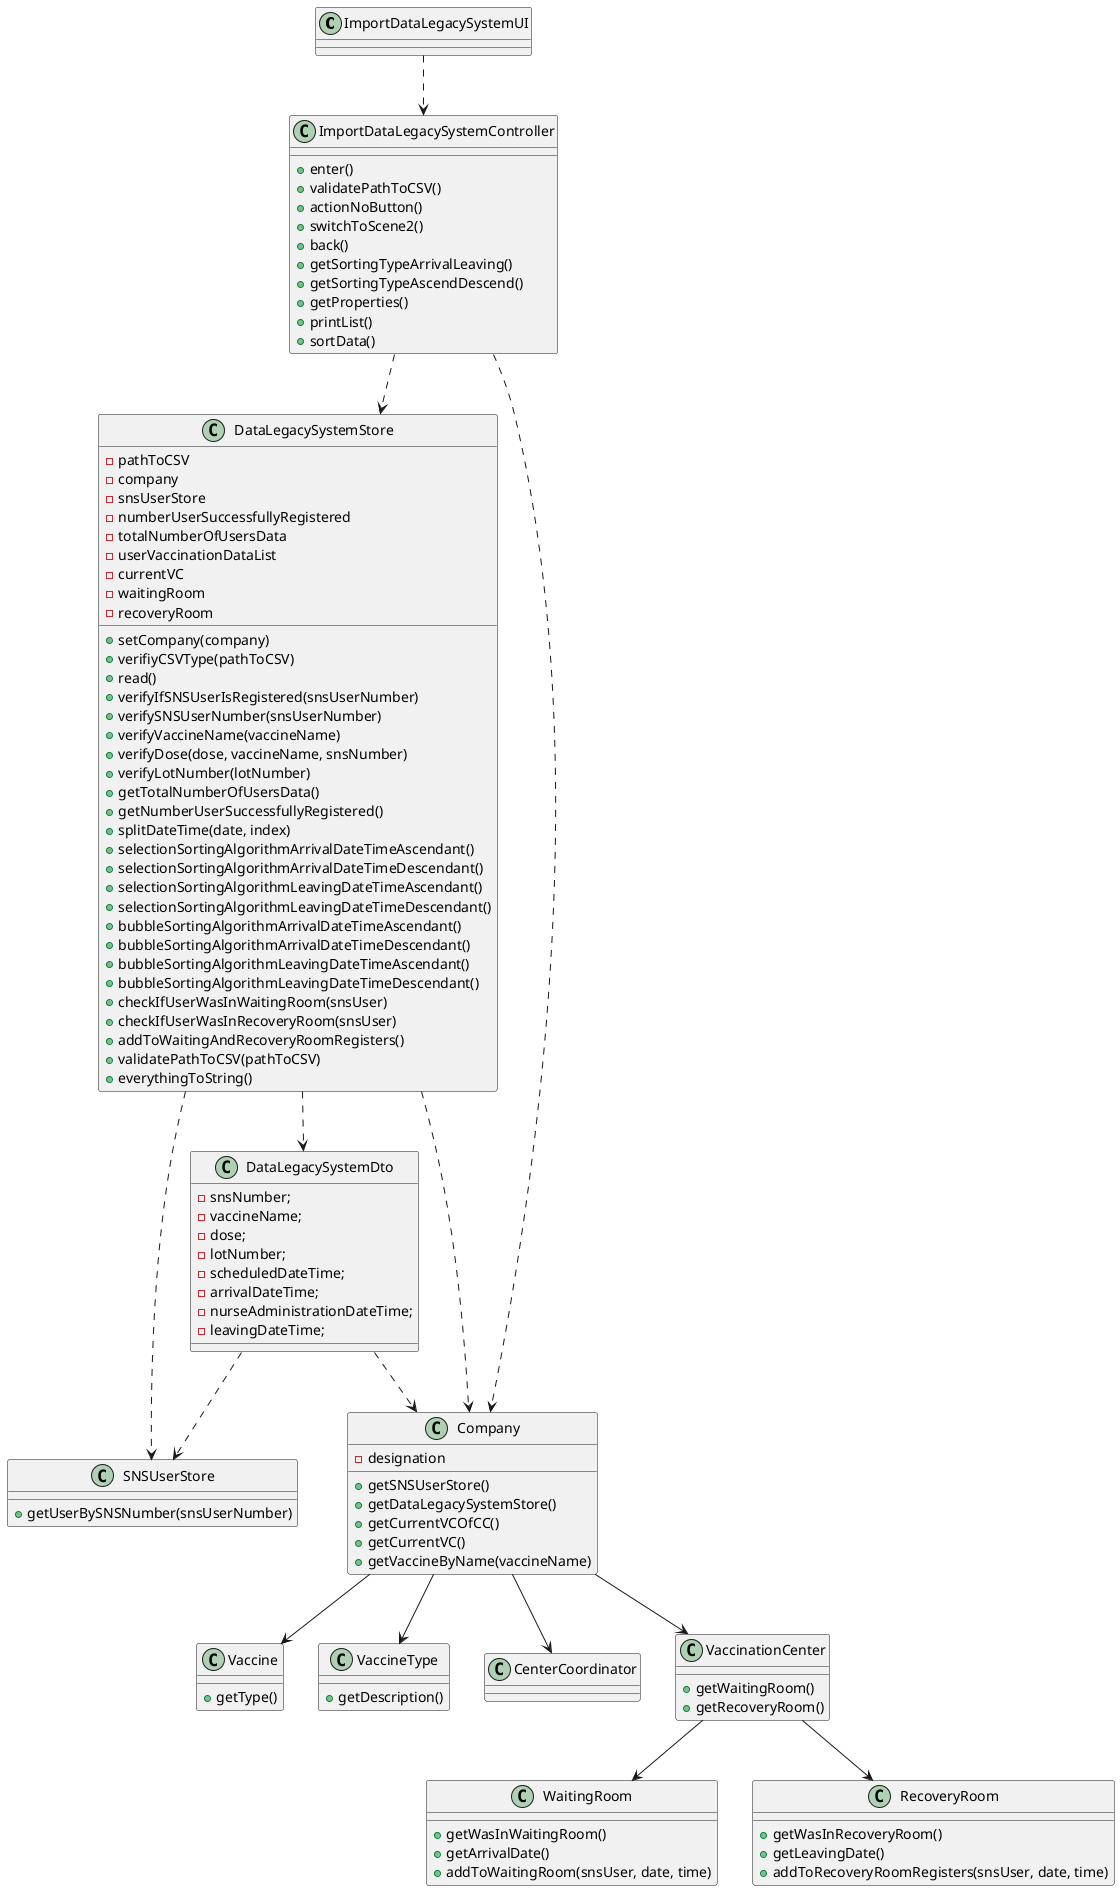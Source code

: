 @startuml
'https://plantuml.com/class-diagram

class ImportDataLegacySystemUI
class ImportDataLegacySystemController
class DataLegacySystemStore
class DataLegacySystemDto
class Company
class WaitingRoom
class RecoveryRoom
class Vaccine
class VaccineType
class CenterCoordinator
class VaccinationCenter
class SNSUserStore

class ImportDataLegacySystemController{
+enter()
+validatePathToCSV()
+actionNoButton()
+switchToScene2()
+back()
+getSortingTypeArrivalLeaving()
+getSortingTypeAscendDescend()
+getProperties()
+printList()
+sortData()
}

class DataLegacySystemStore{
-pathToCSV
-company
-snsUserStore
-numberUserSuccessfullyRegistered
-totalNumberOfUsersData
-userVaccinationDataList
-currentVC
-waitingRoom
-recoveryRoom

+setCompany(company)
+verifiyCSVType(pathToCSV)
+read()
+verifyIfSNSUserIsRegistered(snsUserNumber)
+verifySNSUserNumber(snsUserNumber)
+verifyVaccineName(vaccineName)
+verifyDose(dose, vaccineName, snsNumber)
+verifyLotNumber(lotNumber)
+getTotalNumberOfUsersData()
+getNumberUserSuccessfullyRegistered()
+splitDateTime(date, index)
+selectionSortingAlgorithmArrivalDateTimeAscendant()
+selectionSortingAlgorithmArrivalDateTimeDescendant()
+selectionSortingAlgorithmLeavingDateTimeAscendant()
+selectionSortingAlgorithmLeavingDateTimeDescendant()
+bubbleSortingAlgorithmArrivalDateTimeAscendant()
+bubbleSortingAlgorithmArrivalDateTimeDescendant()
+bubbleSortingAlgorithmLeavingDateTimeAscendant()
+bubbleSortingAlgorithmLeavingDateTimeDescendant()
+checkIfUserWasInWaitingRoom(snsUser)
+checkIfUserWasInRecoveryRoom(snsUser)
+addToWaitingAndRecoveryRoomRegisters()
+validatePathToCSV(pathToCSV)
+everythingToString()
}

class DataLegacySystemDto{
    - snsNumber;
    - vaccineName;
    - dose;
    - lotNumber;
    - scheduledDateTime;
    - arrivalDateTime;
    - nurseAdministrationDateTime;
    - leavingDateTime;
}

class Company{
-designation

+getSNSUserStore()
+getDataLegacySystemStore()
+getCurrentVCOfCC()
+getCurrentVC()
+getVaccineByName(vaccineName)
}

class SNSUserStore{
+getUserBySNSNumber(snsUserNumber)
}

class Vaccine{
+getType()
}

class VaccineType{
+getDescription()
}

class VaccinationCenter{
+getWaitingRoom()
+getRecoveryRoom()
}

class WaitingRoom{
+getWasInWaitingRoom()
+getArrivalDate()
+addToWaitingRoom(snsUser, date, time)
}

class RecoveryRoom{
+getWasInRecoveryRoom()
+getLeavingDate()
+addToRecoveryRoomRegisters(snsUser, date, time)
}

ImportDataLegacySystemUI .-> ImportDataLegacySystemController

ImportDataLegacySystemController .-> DataLegacySystemStore
ImportDataLegacySystemController .-> Company


DataLegacySystemStore .-> DataLegacySystemDto
DataLegacySystemStore .-> Company
DataLegacySystemStore .-> SNSUserStore

DataLegacySystemDto .-> Company
DataLegacySystemDto .-> SNSUserStore

Company --> VaccinationCenter
Company --> Vaccine
Company --> VaccineType
Company --> CenterCoordinator

VaccinationCenter --> WaitingRoom
VaccinationCenter --> RecoveryRoom

@enduml